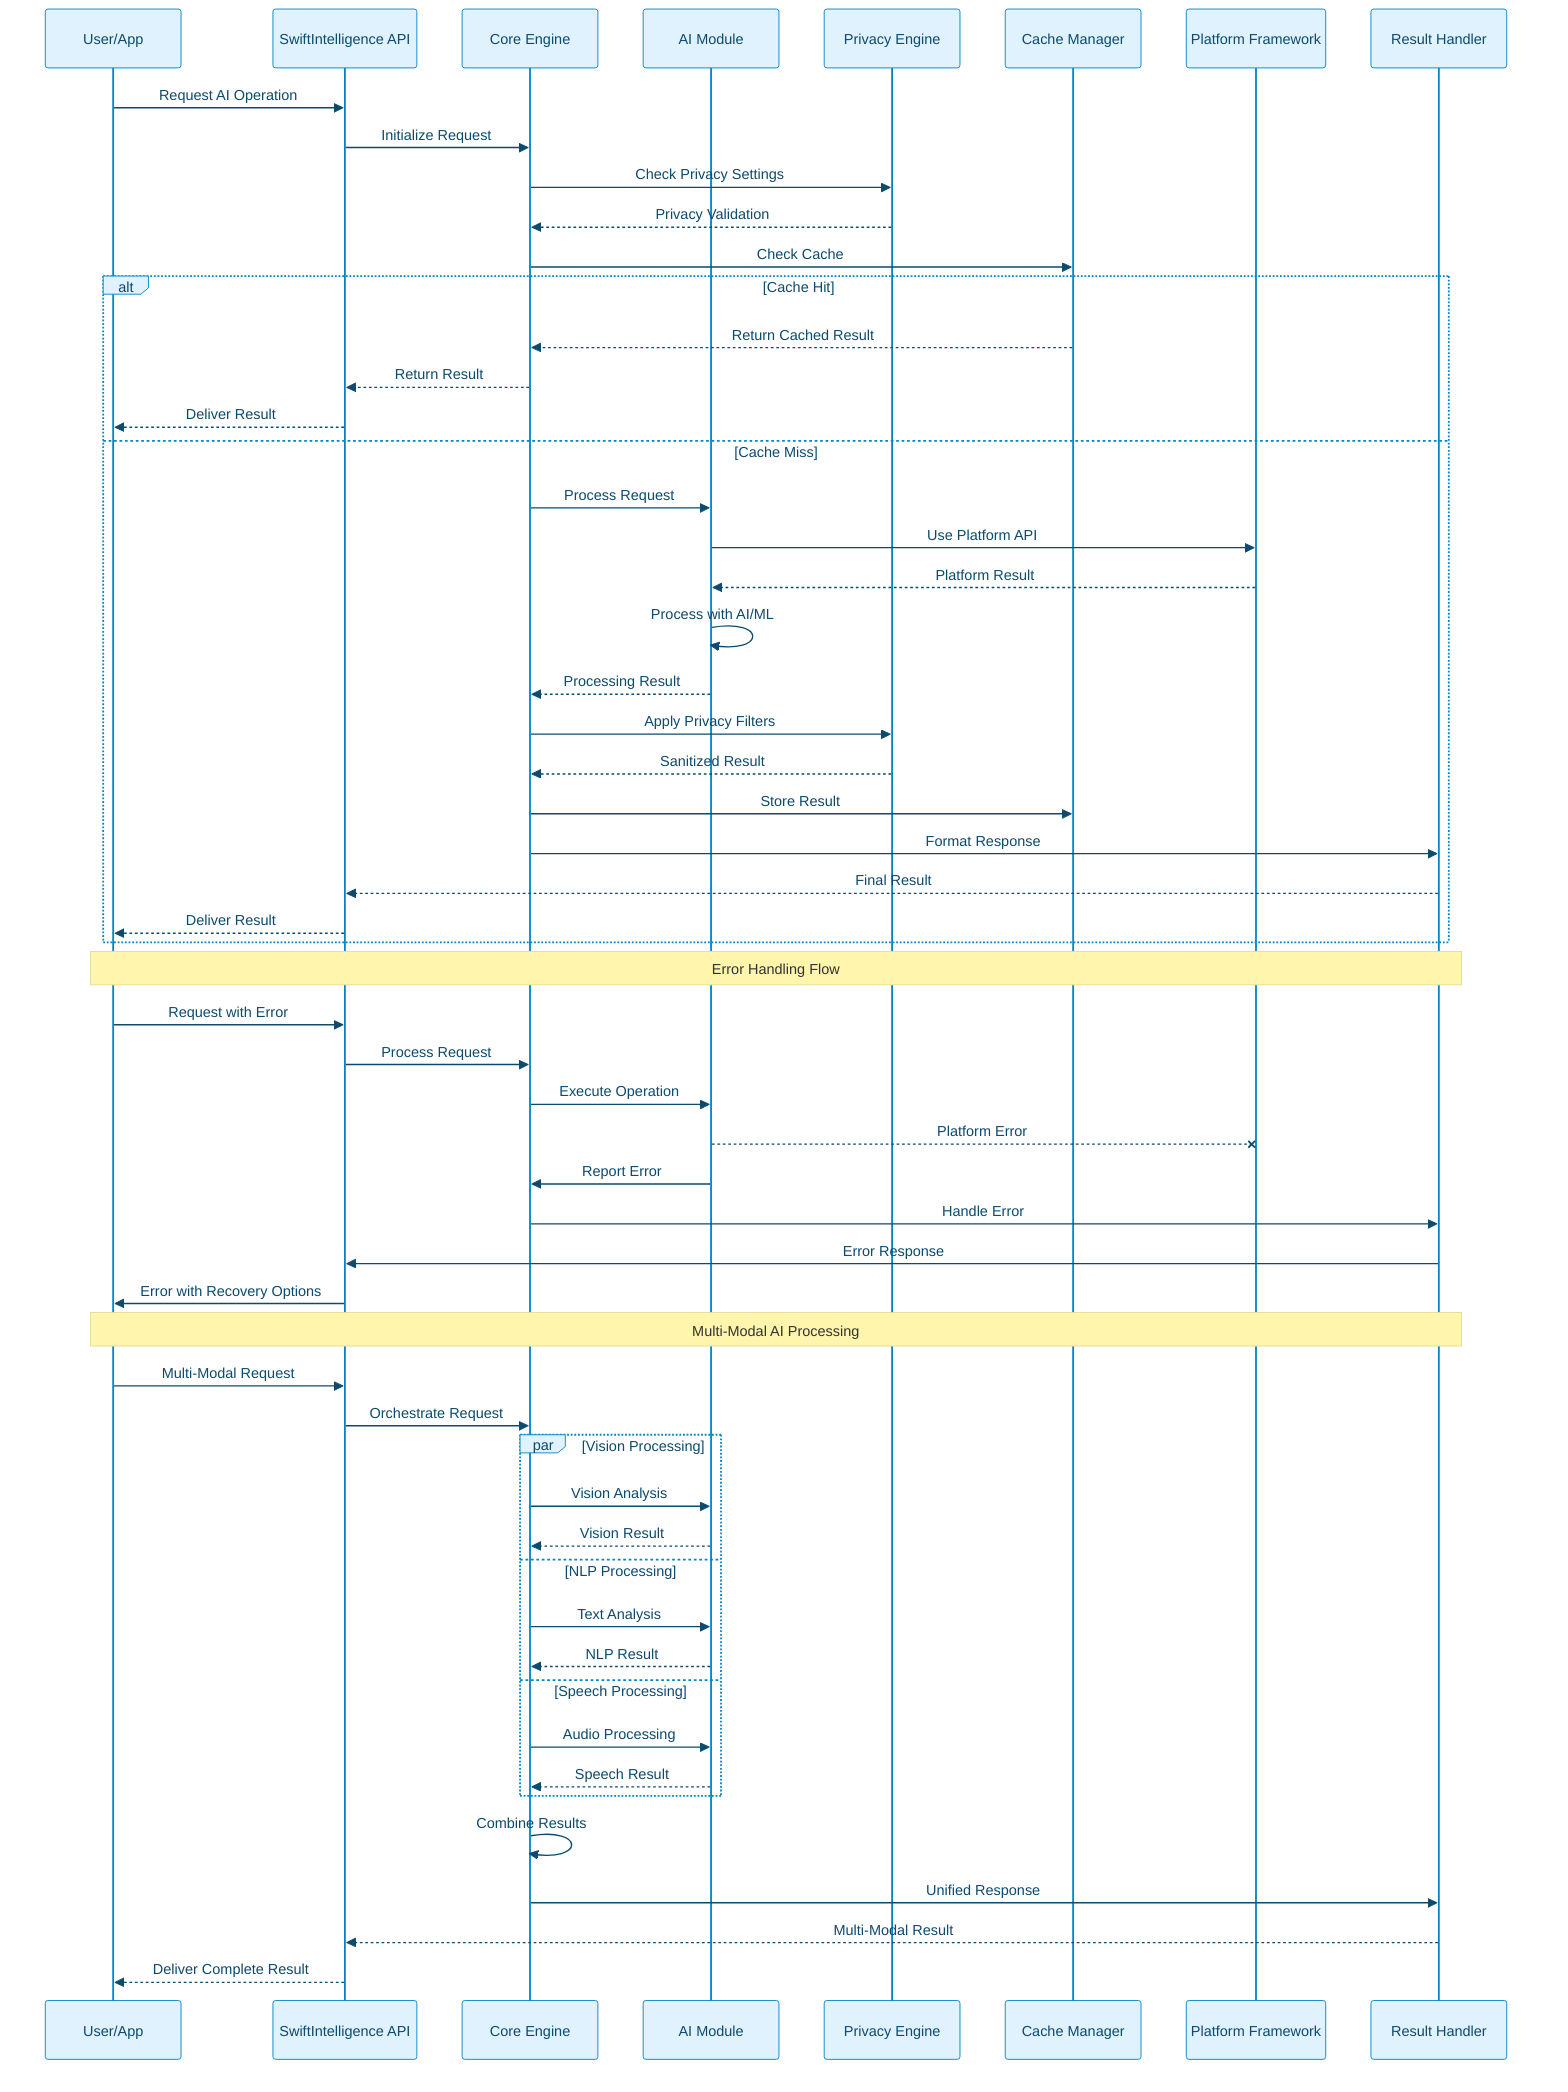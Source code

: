 %%{init: {'theme':'base', 'themeVariables': { 'primaryColor':'#e0f2fe', 'primaryTextColor':'#0c4a6e', 'primaryBorderColor':'#0284c7', 'lineColor':'#0ea5e9'}}}%%

sequenceDiagram
    participant User as User/App
    participant API as SwiftIntelligence API
    participant Core as Core Engine
    participant Module as AI Module
    participant Privacy as Privacy Engine
    participant Cache as Cache Manager
    participant Platform as Platform Framework
    participant Result as Result Handler
    
    %% Standard AI Processing Flow
    User->>API: Request AI Operation
    API->>Core: Initialize Request
    Core->>Privacy: Check Privacy Settings
    Privacy-->>Core: Privacy Validation
    
    Core->>Cache: Check Cache
    alt Cache Hit
        Cache-->>Core: Return Cached Result
        Core-->>API: Return Result
        API-->>User: Deliver Result
    else Cache Miss
        Core->>Module: Process Request
        Module->>Platform: Use Platform API
        Platform-->>Module: Platform Result
        Module->>Module: Process with AI/ML
        Module-->>Core: Processing Result
        Core->>Privacy: Apply Privacy Filters
        Privacy-->>Core: Sanitized Result
        Core->>Cache: Store Result
        Core->>Result: Format Response
        Result-->>API: Final Result
        API-->>User: Deliver Result
    end
    
    %% Error Handling Flow
    Note over User,Result: Error Handling Flow
    User->>API: Request with Error
    API->>Core: Process Request
    Core->>Module: Execute Operation
    Module--xPlatform: Platform Error
    Module->>Core: Report Error
    Core->>Result: Handle Error
    Result->>API: Error Response
    API->>User: Error with Recovery Options
    
    %% Multi-Modal Processing
    Note over User,Result: Multi-Modal AI Processing
    User->>API: Multi-Modal Request
    API->>Core: Orchestrate Request
    
    par Vision Processing
        Core->>Module: Vision Analysis
        Module-->>Core: Vision Result
    and NLP Processing
        Core->>Module: Text Analysis
        Module-->>Core: NLP Result
    and Speech Processing
        Core->>Module: Audio Processing
        Module-->>Core: Speech Result
    end
    
    Core->>Core: Combine Results
    Core->>Result: Unified Response
    Result-->>API: Multi-Modal Result
    API-->>User: Deliver Complete Result
